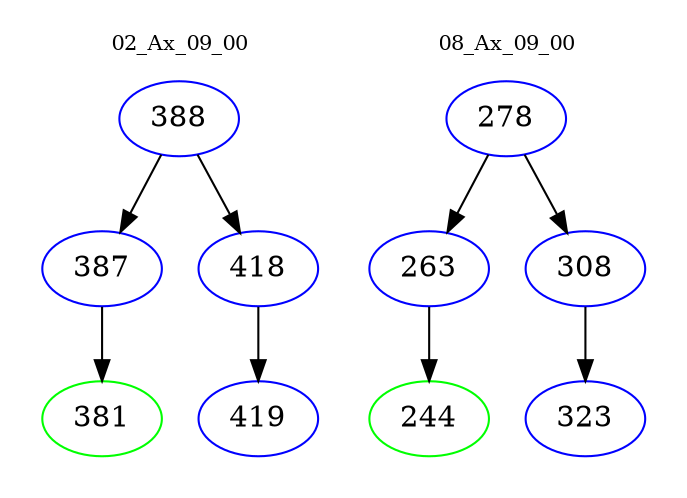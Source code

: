 digraph{
subgraph cluster_0 {
color = white
label = "02_Ax_09_00";
fontsize=10;
T0_388 [label="388", color="blue"]
T0_388 -> T0_387 [color="black"]
T0_387 [label="387", color="blue"]
T0_387 -> T0_381 [color="black"]
T0_381 [label="381", color="green"]
T0_388 -> T0_418 [color="black"]
T0_418 [label="418", color="blue"]
T0_418 -> T0_419 [color="black"]
T0_419 [label="419", color="blue"]
}
subgraph cluster_1 {
color = white
label = "08_Ax_09_00";
fontsize=10;
T1_278 [label="278", color="blue"]
T1_278 -> T1_263 [color="black"]
T1_263 [label="263", color="blue"]
T1_263 -> T1_244 [color="black"]
T1_244 [label="244", color="green"]
T1_278 -> T1_308 [color="black"]
T1_308 [label="308", color="blue"]
T1_308 -> T1_323 [color="black"]
T1_323 [label="323", color="blue"]
}
}
